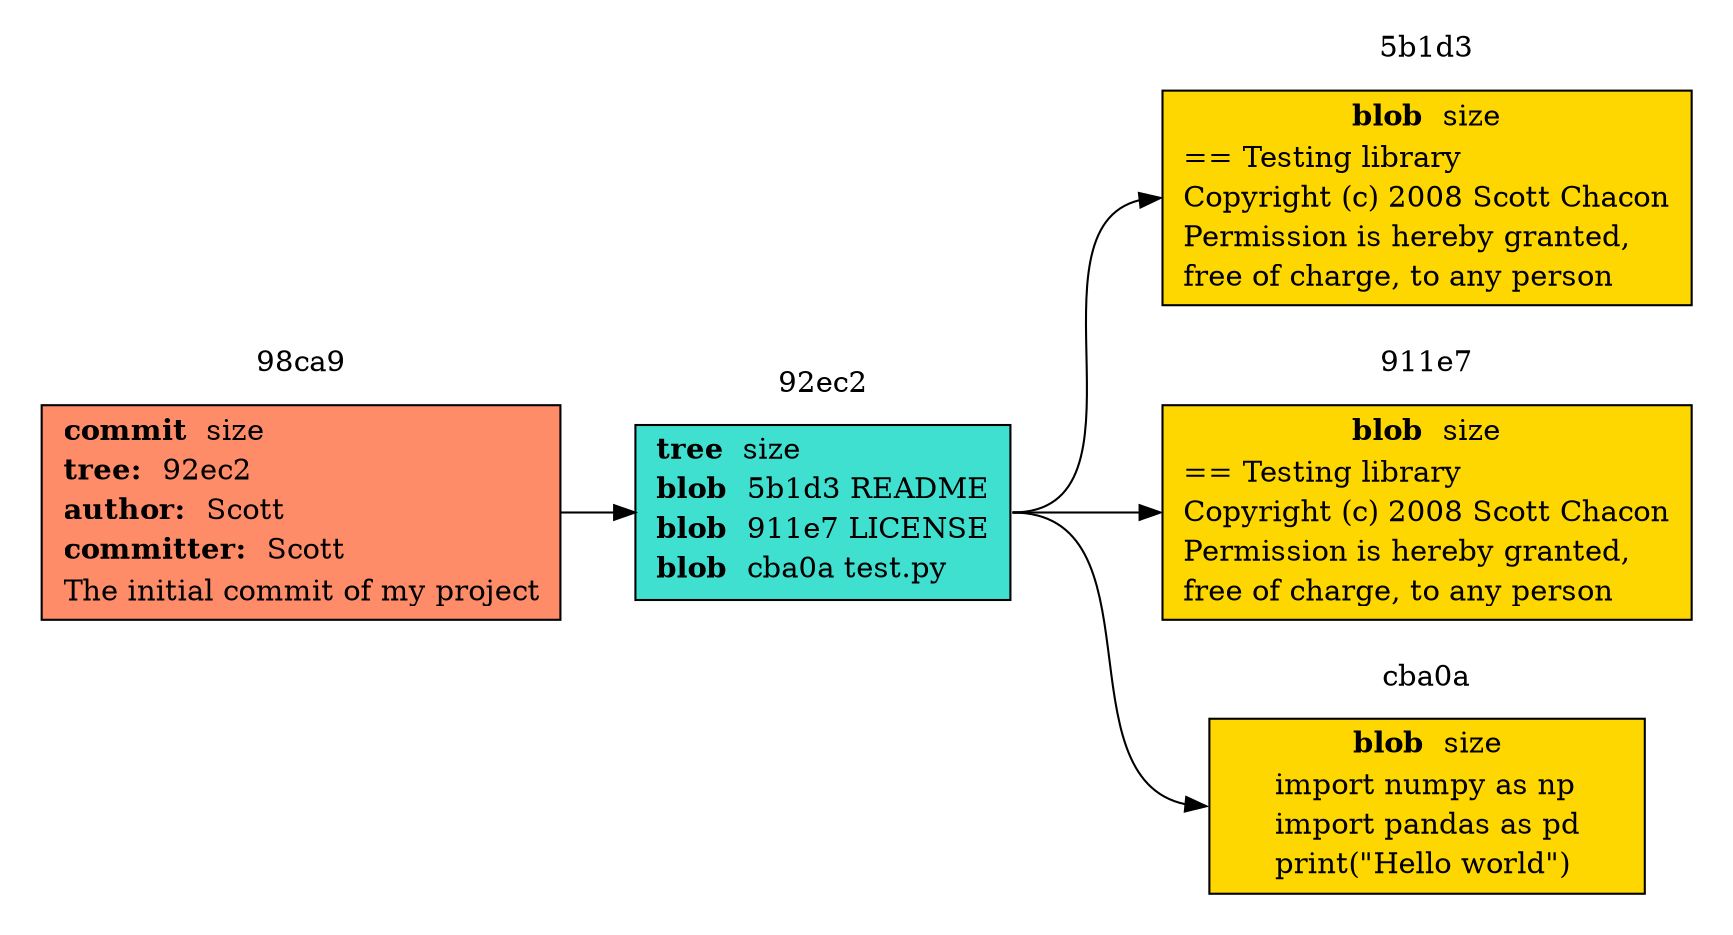 digraph git {
    graph [dpi=300]
    rankdir="LR"

    
    subgraph cluster_commit {
        label="98ca9"
        color="invis"
        commit [label=<
        <table border="0" cellborder="0" cellspacing="0">
            <tr><td align="left"><b>commit </b> size</td></tr>
            <tr><td align="left"><b>tree: </b> 92ec2</td></tr>
            <tr><td align="left"><b>author: </b> Scott</td></tr>
            <tr><td align="left"><b>committer: </b> Scott</td></tr>
            <tr><td>The initial commit of my project</td></tr>
        </table>
    >, shape="rect", style="filled", fillcolor="salmon1"]
    }

    subgraph cluster_tree {
        label="92ec2"
        color="invis"
        tree [label=<
        <table border="0" cellborder="0" cellspacing="0">
            <tr><td align="left"><b>tree </b> size</td></tr>
            <tr><td align="left"><b>blob </b> 5b1d3 README</td></tr>
            <tr><td align="left"><b>blob </b> 911e7 LICENSE</td></tr>
            <tr><td align="left"><b>blob </b> cba0a test.py</td></tr>
        </table>
    >, shape="rect", style="filled", fillcolor="turquoise"]
    }

    subgraph cluster_blob1 {
        label="5b1d3"
        color="invis"
        blob1 [label=<
        <table border="0" cellborder="0" cellspacing="0">
            <tr><td><b>blob </b> size</td></tr>
            <tr><td align="left">== Testing library</td></tr>
            <tr><td align="left">Copyright (c) 2008 Scott Chacon</td></tr>
            <tr><td align="left">Permission is hereby granted,</td></tr>
            <tr><td align="left">free of charge, to any person</td></tr>
        </table>
    >, shape="rect", style="filled", fillcolor="gold", width=2.9]
    }

    subgraph cluster_blob2 {
        label="911e7"
        color="invis"
        blob2 [label=<
        <table border="0" cellborder="0" cellspacing="0">
            <tr><td><b>blob </b> size</td></tr>
            <tr><td align="left">== Testing library</td></tr>
            <tr><td align="left">Copyright (c) 2008 Scott Chacon</td></tr>
            <tr><td align="left">Permission is hereby granted,</td></tr>
            <tr><td align="left">free of charge, to any person</td></tr>
        </table>
    >, shape="rect", style="filled", fillcolor="gold", width=2.9]
    }

    subgraph cluster_blob3 {
        label="cba0a"
        color="invis"        
        blob3 [label=<
        <table border="0" cellborder="0" cellspacing="0">
            <tr><td><b>blob </b> size</td></tr>
            <tr><td align="left">import numpy as np</td></tr>
            <tr><td align="left">import pandas as pd</td></tr>
            <tr><td align="left">print("Hello world")</td></tr>
        </table>
    >, shape="rect", style="filled", fillcolor="gold", width=2.9]
    }

    commit -> tree
    tree:e -> blob1:w [minlen=2]
    tree:e -> blob2:w [minlen=2]
    tree:e -> blob3:w [minlen=2]

}